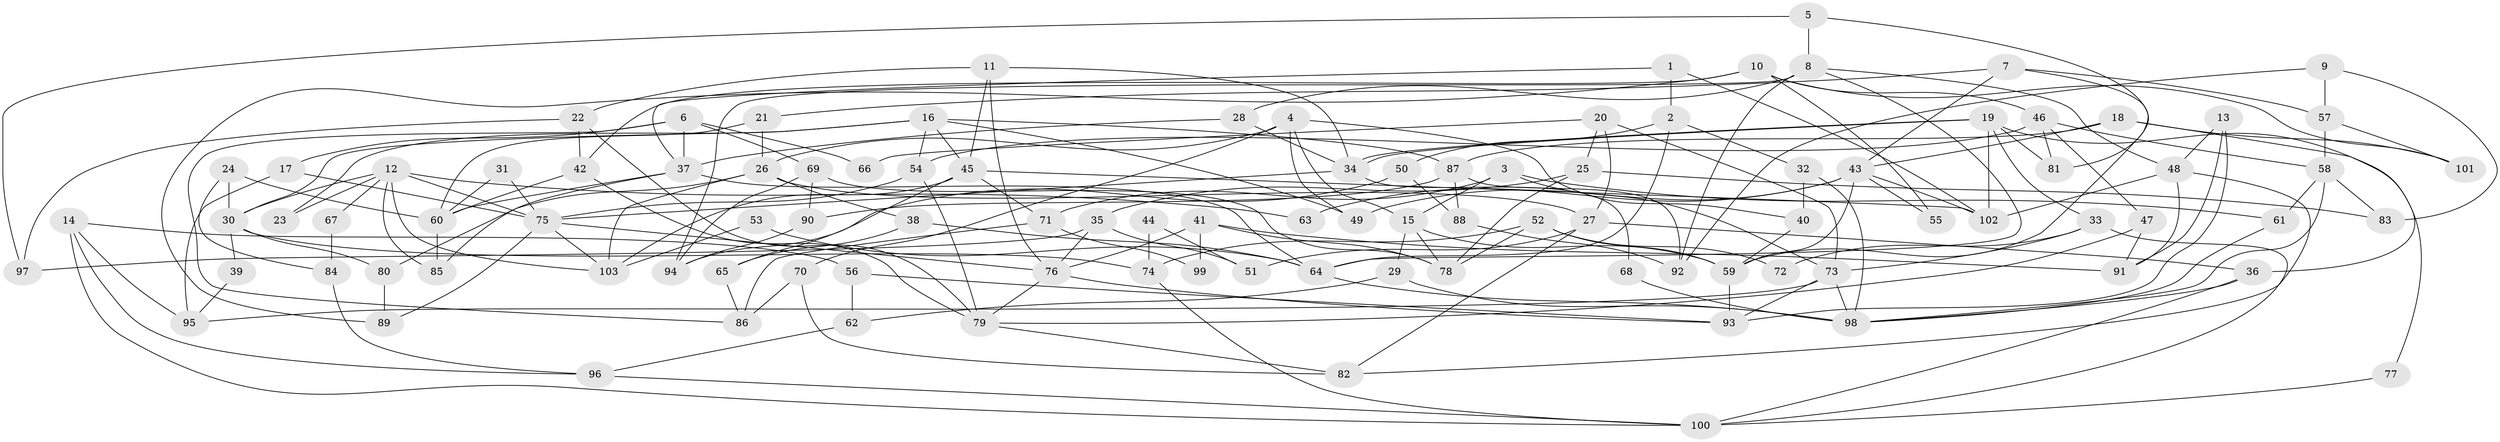 // Generated by graph-tools (version 1.1) at 2025/50/03/09/25 03:50:11]
// undirected, 103 vertices, 206 edges
graph export_dot {
graph [start="1"]
  node [color=gray90,style=filled];
  1;
  2;
  3;
  4;
  5;
  6;
  7;
  8;
  9;
  10;
  11;
  12;
  13;
  14;
  15;
  16;
  17;
  18;
  19;
  20;
  21;
  22;
  23;
  24;
  25;
  26;
  27;
  28;
  29;
  30;
  31;
  32;
  33;
  34;
  35;
  36;
  37;
  38;
  39;
  40;
  41;
  42;
  43;
  44;
  45;
  46;
  47;
  48;
  49;
  50;
  51;
  52;
  53;
  54;
  55;
  56;
  57;
  58;
  59;
  60;
  61;
  62;
  63;
  64;
  65;
  66;
  67;
  68;
  69;
  70;
  71;
  72;
  73;
  74;
  75;
  76;
  77;
  78;
  79;
  80;
  81;
  82;
  83;
  84;
  85;
  86;
  87;
  88;
  89;
  90;
  91;
  92;
  93;
  94;
  95;
  96;
  97;
  98;
  99;
  100;
  101;
  102;
  103;
  1 -- 37;
  1 -- 102;
  1 -- 2;
  2 -- 64;
  2 -- 32;
  2 -- 50;
  3 -- 71;
  3 -- 73;
  3 -- 15;
  3 -- 61;
  4 -- 15;
  4 -- 26;
  4 -- 40;
  4 -- 49;
  4 -- 70;
  5 -- 8;
  5 -- 97;
  5 -- 81;
  6 -- 37;
  6 -- 69;
  6 -- 17;
  6 -- 66;
  6 -- 86;
  7 -- 57;
  7 -- 59;
  7 -- 21;
  7 -- 43;
  8 -- 28;
  8 -- 64;
  8 -- 48;
  8 -- 92;
  8 -- 94;
  9 -- 57;
  9 -- 92;
  9 -- 83;
  10 -- 46;
  10 -- 42;
  10 -- 55;
  10 -- 89;
  10 -- 101;
  11 -- 45;
  11 -- 34;
  11 -- 22;
  11 -- 76;
  12 -- 85;
  12 -- 103;
  12 -- 23;
  12 -- 30;
  12 -- 63;
  12 -- 67;
  12 -- 75;
  13 -- 48;
  13 -- 93;
  13 -- 91;
  14 -- 96;
  14 -- 100;
  14 -- 56;
  14 -- 95;
  15 -- 59;
  15 -- 29;
  15 -- 78;
  16 -- 54;
  16 -- 87;
  16 -- 23;
  16 -- 30;
  16 -- 45;
  16 -- 49;
  17 -- 95;
  17 -- 75;
  18 -- 36;
  18 -- 43;
  18 -- 87;
  18 -- 101;
  19 -- 81;
  19 -- 34;
  19 -- 34;
  19 -- 33;
  19 -- 77;
  19 -- 102;
  20 -- 27;
  20 -- 73;
  20 -- 25;
  20 -- 66;
  21 -- 26;
  21 -- 60;
  22 -- 79;
  22 -- 42;
  22 -- 97;
  24 -- 30;
  24 -- 60;
  24 -- 84;
  25 -- 78;
  25 -- 35;
  25 -- 83;
  26 -- 80;
  26 -- 103;
  26 -- 27;
  26 -- 38;
  27 -- 82;
  27 -- 36;
  27 -- 51;
  28 -- 34;
  28 -- 37;
  29 -- 98;
  29 -- 62;
  30 -- 39;
  30 -- 74;
  30 -- 80;
  31 -- 75;
  31 -- 60;
  32 -- 98;
  32 -- 40;
  33 -- 73;
  33 -- 72;
  33 -- 100;
  34 -- 75;
  34 -- 68;
  35 -- 76;
  35 -- 51;
  35 -- 97;
  36 -- 100;
  36 -- 98;
  37 -- 64;
  37 -- 60;
  37 -- 85;
  38 -- 65;
  38 -- 64;
  39 -- 95;
  40 -- 59;
  41 -- 76;
  41 -- 91;
  41 -- 78;
  41 -- 99;
  42 -- 79;
  42 -- 60;
  43 -- 49;
  43 -- 55;
  43 -- 59;
  43 -- 63;
  43 -- 102;
  44 -- 51;
  44 -- 74;
  45 -- 102;
  45 -- 65;
  45 -- 71;
  45 -- 103;
  46 -- 54;
  46 -- 58;
  46 -- 47;
  46 -- 81;
  47 -- 91;
  47 -- 79;
  48 -- 102;
  48 -- 82;
  48 -- 91;
  50 -- 94;
  50 -- 88;
  52 -- 59;
  52 -- 78;
  52 -- 72;
  52 -- 74;
  53 -- 64;
  53 -- 103;
  54 -- 79;
  54 -- 75;
  56 -- 93;
  56 -- 62;
  57 -- 101;
  57 -- 58;
  58 -- 98;
  58 -- 83;
  58 -- 61;
  59 -- 93;
  60 -- 85;
  61 -- 98;
  62 -- 96;
  64 -- 98;
  65 -- 86;
  67 -- 84;
  68 -- 98;
  69 -- 94;
  69 -- 78;
  69 -- 90;
  70 -- 82;
  70 -- 86;
  71 -- 86;
  71 -- 99;
  73 -- 93;
  73 -- 98;
  73 -- 95;
  74 -- 100;
  75 -- 76;
  75 -- 89;
  75 -- 103;
  76 -- 79;
  76 -- 93;
  77 -- 100;
  79 -- 82;
  80 -- 89;
  84 -- 96;
  87 -- 92;
  87 -- 88;
  87 -- 90;
  88 -- 92;
  90 -- 94;
  96 -- 100;
}
